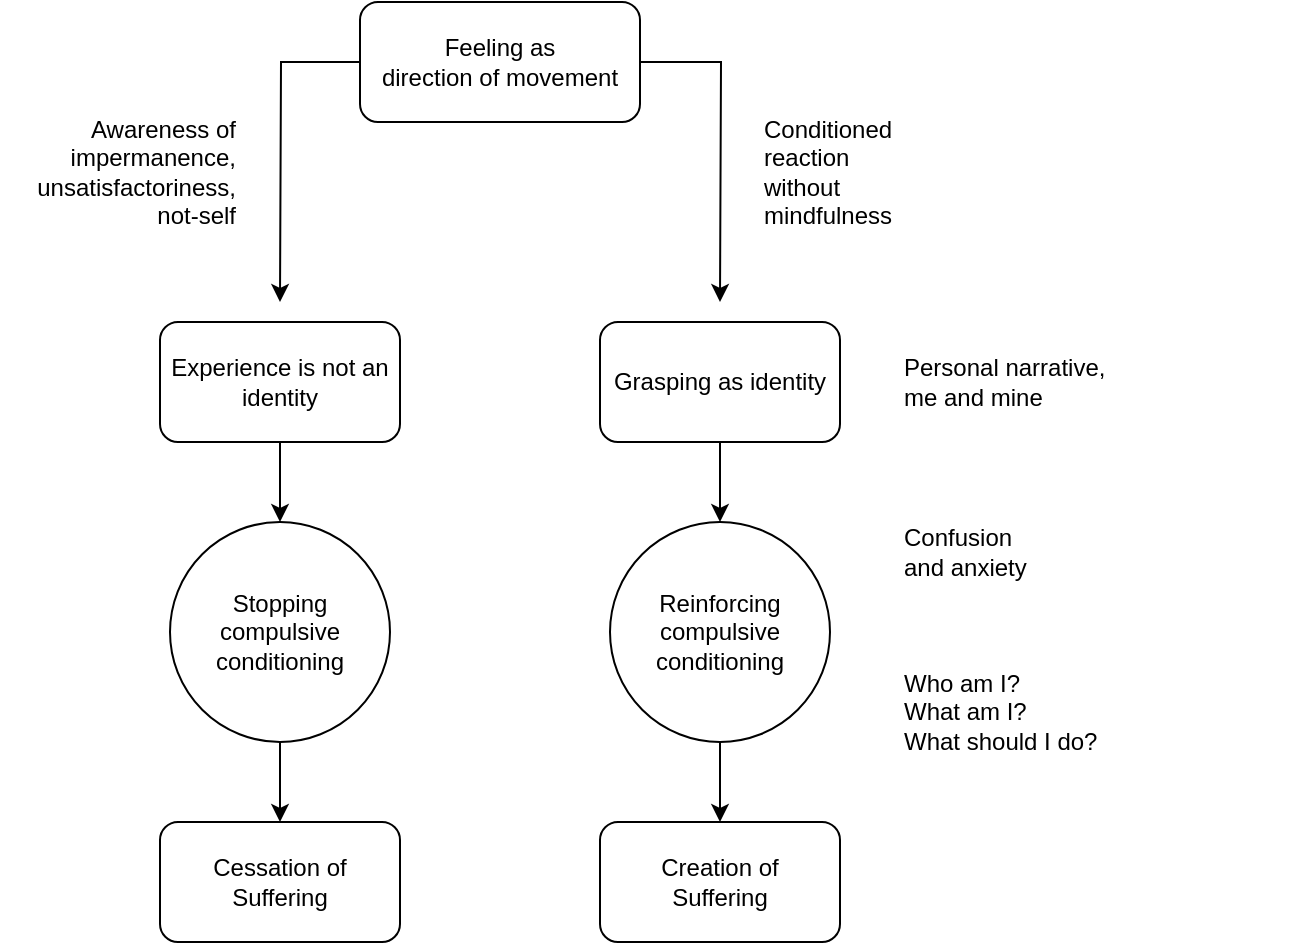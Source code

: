 <mxfile version="15.4.0" type="device"><diagram id="v9Vrka3nTFy4cIafBpXr" name="Page-1"><mxGraphModel dx="1822" dy="443" grid="1" gridSize="10" guides="1" tooltips="1" connect="1" arrows="1" fold="1" page="0" pageScale="1" pageWidth="827" pageHeight="1169" math="0" shadow="0"><root><mxCell id="0"/><mxCell id="1" parent="0"/><mxCell id="NIL69FI7p4nhE1KFE0dv-4" style="edgeStyle=orthogonalEdgeStyle;rounded=0;orthogonalLoop=1;jettySize=auto;html=1;" parent="1" source="chxkrv3bil-CAxqU7FA9-6" edge="1"><mxGeometry relative="1" as="geometry"><mxPoint x="130" y="720" as="targetPoint"/></mxGeometry></mxCell><mxCell id="NIL69FI7p4nhE1KFE0dv-5" style="edgeStyle=orthogonalEdgeStyle;rounded=0;orthogonalLoop=1;jettySize=auto;html=1;" parent="1" source="chxkrv3bil-CAxqU7FA9-6" edge="1"><mxGeometry relative="1" as="geometry"><mxPoint x="350" y="720" as="targetPoint"/></mxGeometry></mxCell><mxCell id="chxkrv3bil-CAxqU7FA9-6" value="Feeling as&lt;br&gt;direction of movement" style="rounded=1;whiteSpace=wrap;html=1;" parent="1" vertex="1"><mxGeometry x="170" y="570" width="140" height="60" as="geometry"/></mxCell><mxCell id="chxkrv3bil-CAxqU7FA9-11" value="Conditioned reaction&lt;br&gt;without mindfulness" style="text;html=1;strokeColor=none;fillColor=none;align=left;verticalAlign=middle;whiteSpace=wrap;rounded=0;" parent="1" vertex="1"><mxGeometry x="370" y="620" width="90" height="70" as="geometry"/></mxCell><mxCell id="NIL69FI7p4nhE1KFE0dv-6" style="edgeStyle=orthogonalEdgeStyle;rounded=0;orthogonalLoop=1;jettySize=auto;html=1;entryX=0.5;entryY=0;entryDx=0;entryDy=0;" parent="1" source="chxkrv3bil-CAxqU7FA9-15" target="chxkrv3bil-CAxqU7FA9-18" edge="1"><mxGeometry relative="1" as="geometry"/></mxCell><mxCell id="chxkrv3bil-CAxqU7FA9-15" value="Grasping as identity" style="rounded=1;whiteSpace=wrap;html=1;" parent="1" vertex="1"><mxGeometry x="290" y="730" width="120" height="60" as="geometry"/></mxCell><mxCell id="chxkrv3bil-CAxqU7FA9-16" value="Personal narrative,&lt;br&gt;me and mine" style="text;html=1;strokeColor=none;fillColor=none;align=left;verticalAlign=middle;whiteSpace=wrap;rounded=0;" parent="1" vertex="1"><mxGeometry x="440" y="745" width="150" height="30" as="geometry"/></mxCell><mxCell id="NIL69FI7p4nhE1KFE0dv-7" style="edgeStyle=orthogonalEdgeStyle;rounded=0;orthogonalLoop=1;jettySize=auto;html=1;entryX=0.5;entryY=0;entryDx=0;entryDy=0;" parent="1" source="chxkrv3bil-CAxqU7FA9-18" target="chxkrv3bil-CAxqU7FA9-21" edge="1"><mxGeometry relative="1" as="geometry"/></mxCell><mxCell id="chxkrv3bil-CAxqU7FA9-18" value="Reinforcing&lt;br&gt;compulsive&lt;br&gt;conditioning" style="ellipse;whiteSpace=wrap;html=1;aspect=fixed;" parent="1" vertex="1"><mxGeometry x="295" y="830" width="110" height="110" as="geometry"/></mxCell><mxCell id="chxkrv3bil-CAxqU7FA9-19" value="Who am I?&lt;br&gt;What am I?&lt;br&gt;What should I do?" style="text;html=1;strokeColor=none;fillColor=none;align=left;verticalAlign=middle;whiteSpace=wrap;rounded=0;" parent="1" vertex="1"><mxGeometry x="440" y="900" width="200" height="50" as="geometry"/></mxCell><mxCell id="chxkrv3bil-CAxqU7FA9-21" value="Creation of&lt;br&gt;Suffering" style="rounded=1;whiteSpace=wrap;html=1;" parent="1" vertex="1"><mxGeometry x="290" y="980" width="120" height="60" as="geometry"/></mxCell><mxCell id="chxkrv3bil-CAxqU7FA9-22" value="Confusion&lt;br&gt;and anxiety" style="text;html=1;strokeColor=none;fillColor=none;align=left;verticalAlign=middle;whiteSpace=wrap;rounded=0;" parent="1" vertex="1"><mxGeometry x="440" y="830" width="90" height="30" as="geometry"/></mxCell><mxCell id="chxkrv3bil-CAxqU7FA9-24" value="Awareness of impermanence, unsatisfactoriness, not-self" style="text;html=1;strokeColor=none;fillColor=none;align=right;verticalAlign=middle;whiteSpace=wrap;rounded=0;" parent="1" vertex="1"><mxGeometry x="-10" y="620" width="120" height="70" as="geometry"/></mxCell><mxCell id="NIL69FI7p4nhE1KFE0dv-9" style="edgeStyle=orthogonalEdgeStyle;rounded=0;orthogonalLoop=1;jettySize=auto;html=1;entryX=0.5;entryY=0;entryDx=0;entryDy=0;" parent="1" source="chxkrv3bil-CAxqU7FA9-25" target="chxkrv3bil-CAxqU7FA9-27" edge="1"><mxGeometry relative="1" as="geometry"/></mxCell><mxCell id="chxkrv3bil-CAxqU7FA9-25" value="Experience is not an identity" style="rounded=1;whiteSpace=wrap;html=1;" parent="1" vertex="1"><mxGeometry x="70" y="730" width="120" height="60" as="geometry"/></mxCell><mxCell id="NIL69FI7p4nhE1KFE0dv-8" style="edgeStyle=orthogonalEdgeStyle;rounded=0;orthogonalLoop=1;jettySize=auto;html=1;entryX=0.5;entryY=0;entryDx=0;entryDy=0;" parent="1" source="chxkrv3bil-CAxqU7FA9-27" target="chxkrv3bil-CAxqU7FA9-28" edge="1"><mxGeometry relative="1" as="geometry"/></mxCell><mxCell id="chxkrv3bil-CAxqU7FA9-27" value="Stopping compulsive&lt;br&gt;conditioning" style="ellipse;whiteSpace=wrap;html=1;aspect=fixed;" parent="1" vertex="1"><mxGeometry x="75" y="830" width="110" height="110" as="geometry"/></mxCell><mxCell id="chxkrv3bil-CAxqU7FA9-28" value="Cessation of&lt;br&gt;Suffering" style="rounded=1;whiteSpace=wrap;html=1;" parent="1" vertex="1"><mxGeometry x="70" y="980" width="120" height="60" as="geometry"/></mxCell></root></mxGraphModel></diagram></mxfile>